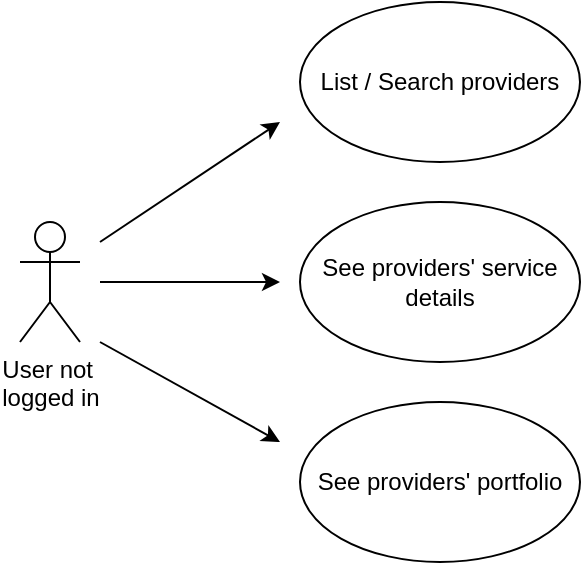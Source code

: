 <mxfile version="24.8.0">
  <diagram name="1 oldal" id="z_1CVgNKqy4Uxkw9MUo5">
    <mxGraphModel dx="1434" dy="738" grid="1" gridSize="10" guides="1" tooltips="1" connect="1" arrows="1" fold="1" page="1" pageScale="1" pageWidth="827" pageHeight="1169" math="0" shadow="0">
      <root>
        <mxCell id="0" />
        <mxCell id="1" parent="0" />
        <mxCell id="hDpPIWu9k5pYZPfiou_v-1" value="User not&amp;nbsp;&lt;div&gt;logged in&lt;/div&gt;" style="shape=umlActor;verticalLabelPosition=bottom;verticalAlign=top;html=1;outlineConnect=0;" vertex="1" parent="1">
          <mxGeometry x="320" y="310" width="30" height="60" as="geometry" />
        </mxCell>
        <mxCell id="hDpPIWu9k5pYZPfiou_v-2" value="List / Search providers" style="ellipse;whiteSpace=wrap;html=1;" vertex="1" parent="1">
          <mxGeometry x="460" y="200" width="140" height="80" as="geometry" />
        </mxCell>
        <mxCell id="hDpPIWu9k5pYZPfiou_v-3" value="See providers&#39; service details" style="ellipse;whiteSpace=wrap;html=1;" vertex="1" parent="1">
          <mxGeometry x="460" y="300" width="140" height="80" as="geometry" />
        </mxCell>
        <mxCell id="hDpPIWu9k5pYZPfiou_v-5" value="" style="endArrow=classic;html=1;rounded=0;" edge="1" parent="1">
          <mxGeometry width="50" height="50" relative="1" as="geometry">
            <mxPoint x="360" y="320" as="sourcePoint" />
            <mxPoint x="450" y="260" as="targetPoint" />
          </mxGeometry>
        </mxCell>
        <mxCell id="hDpPIWu9k5pYZPfiou_v-6" value="See providers&#39; portfolio" style="ellipse;whiteSpace=wrap;html=1;" vertex="1" parent="1">
          <mxGeometry x="460" y="400" width="140" height="80" as="geometry" />
        </mxCell>
        <mxCell id="hDpPIWu9k5pYZPfiou_v-7" value="" style="endArrow=classic;html=1;rounded=0;" edge="1" parent="1">
          <mxGeometry width="50" height="50" relative="1" as="geometry">
            <mxPoint x="360" y="340" as="sourcePoint" />
            <mxPoint x="450" y="340" as="targetPoint" />
          </mxGeometry>
        </mxCell>
        <mxCell id="hDpPIWu9k5pYZPfiou_v-8" value="" style="endArrow=classic;html=1;rounded=0;" edge="1" parent="1">
          <mxGeometry width="50" height="50" relative="1" as="geometry">
            <mxPoint x="360" y="370" as="sourcePoint" />
            <mxPoint x="450" y="420" as="targetPoint" />
          </mxGeometry>
        </mxCell>
      </root>
    </mxGraphModel>
  </diagram>
</mxfile>
